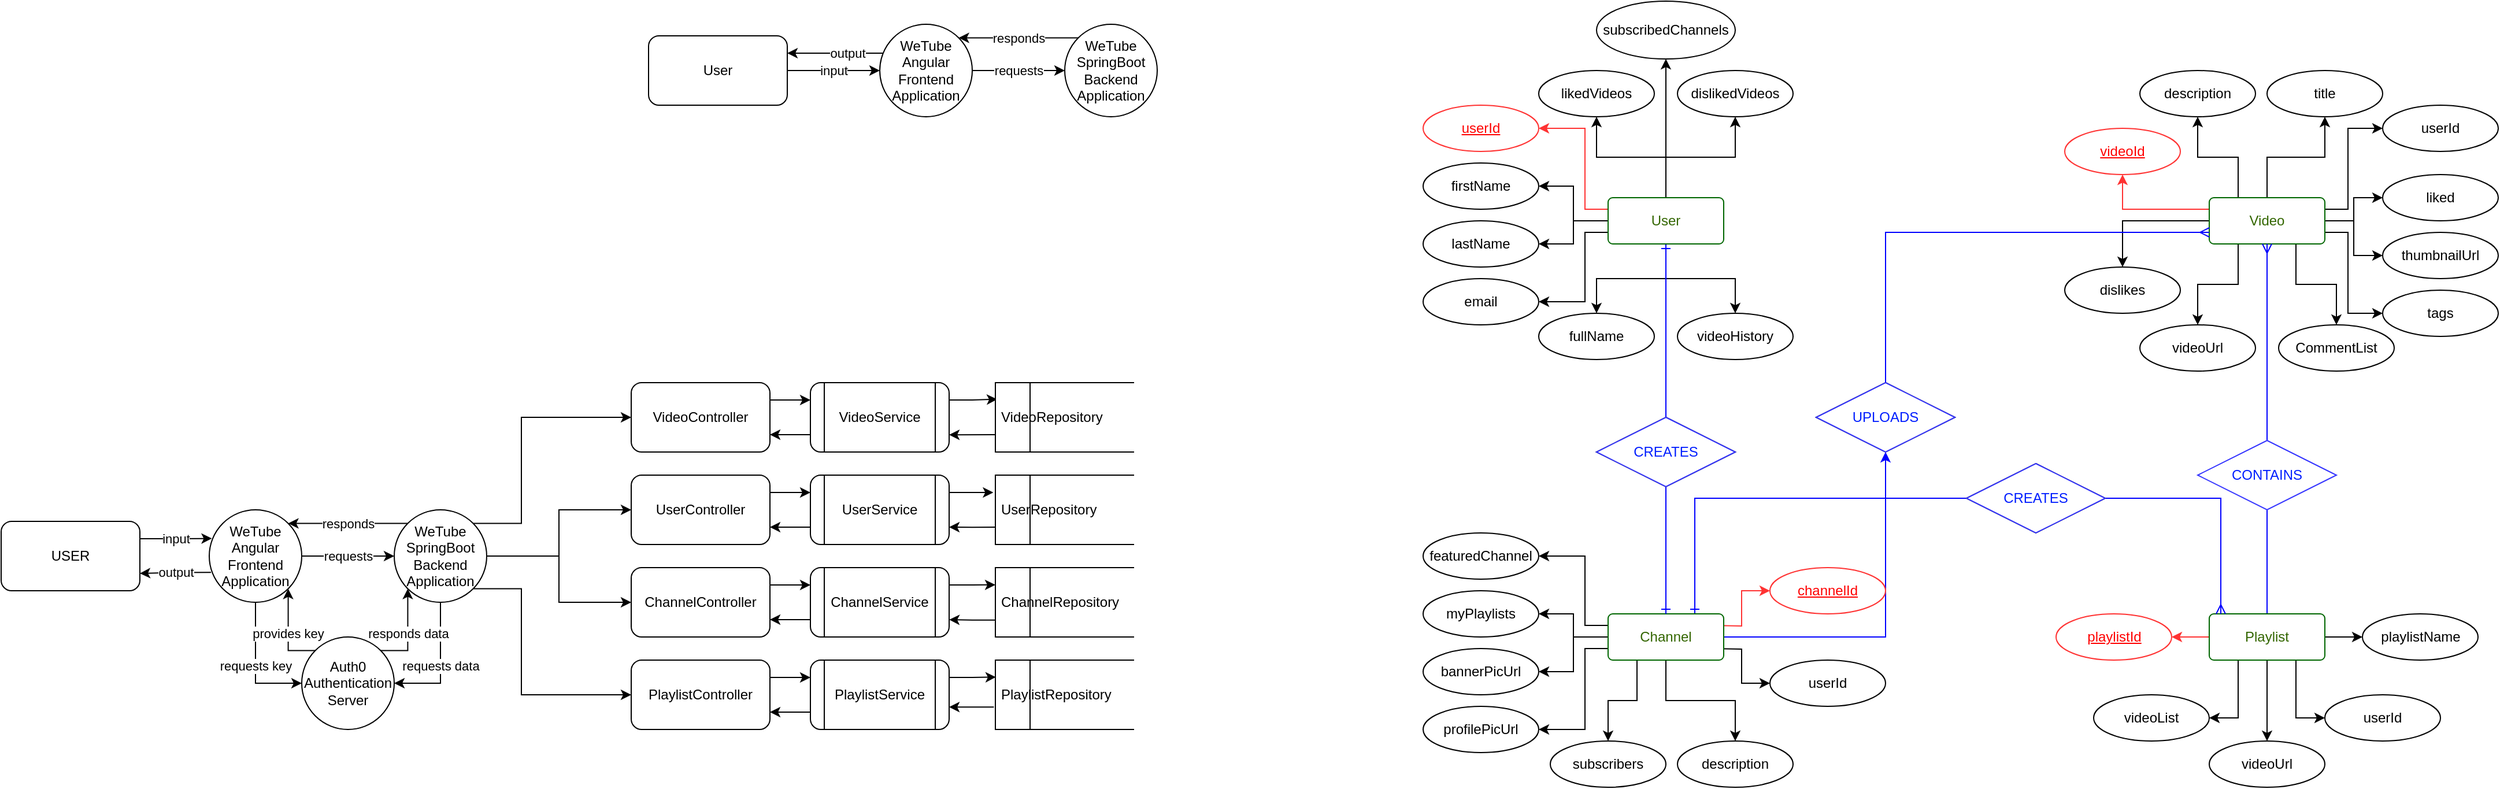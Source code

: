 <mxfile version="21.1.2" type="github">
  <diagram id="R2lEEEUBdFMjLlhIrx00" name="Page-1">
    <mxGraphModel dx="3464" dy="998" grid="1" gridSize="10" guides="1" tooltips="1" connect="1" arrows="1" fold="1" page="1" pageScale="1" pageWidth="850" pageHeight="1100" math="0" shadow="0" extFonts="Permanent Marker^https://fonts.googleapis.com/css?family=Permanent+Marker">
      <root>
        <mxCell id="0" />
        <mxCell id="1" parent="0" />
        <mxCell id="8jSIoz8-svRz9orV7-6B-16" style="edgeStyle=orthogonalEdgeStyle;rounded=0;orthogonalLoop=1;jettySize=auto;html=1;" edge="1" parent="1" source="8jSIoz8-svRz9orV7-6B-1" target="8jSIoz8-svRz9orV7-6B-9">
          <mxGeometry relative="1" as="geometry" />
        </mxCell>
        <mxCell id="8jSIoz8-svRz9orV7-6B-17" style="edgeStyle=orthogonalEdgeStyle;rounded=0;orthogonalLoop=1;jettySize=auto;html=1;" edge="1" parent="1" source="8jSIoz8-svRz9orV7-6B-1" target="8jSIoz8-svRz9orV7-6B-10">
          <mxGeometry relative="1" as="geometry" />
        </mxCell>
        <mxCell id="8jSIoz8-svRz9orV7-6B-22" style="edgeStyle=orthogonalEdgeStyle;rounded=0;orthogonalLoop=1;jettySize=auto;html=1;entryX=0.5;entryY=0;entryDx=0;entryDy=0;" edge="1" parent="1" source="8jSIoz8-svRz9orV7-6B-1" target="8jSIoz8-svRz9orV7-6B-13">
          <mxGeometry relative="1" as="geometry" />
        </mxCell>
        <mxCell id="8jSIoz8-svRz9orV7-6B-23" style="edgeStyle=orthogonalEdgeStyle;rounded=0;orthogonalLoop=1;jettySize=auto;html=1;" edge="1" parent="1" source="8jSIoz8-svRz9orV7-6B-1" target="8jSIoz8-svRz9orV7-6B-11">
          <mxGeometry relative="1" as="geometry">
            <mxPoint x="210" y="340" as="targetPoint" />
          </mxGeometry>
        </mxCell>
        <mxCell id="8jSIoz8-svRz9orV7-6B-24" style="edgeStyle=orthogonalEdgeStyle;rounded=0;orthogonalLoop=1;jettySize=auto;html=1;" edge="1" parent="1" source="8jSIoz8-svRz9orV7-6B-1" target="8jSIoz8-svRz9orV7-6B-7">
          <mxGeometry relative="1" as="geometry" />
        </mxCell>
        <mxCell id="8jSIoz8-svRz9orV7-6B-99" style="edgeStyle=orthogonalEdgeStyle;rounded=0;orthogonalLoop=1;jettySize=auto;html=1;entryX=1;entryY=0.5;entryDx=0;entryDy=0;" edge="1" parent="1" source="8jSIoz8-svRz9orV7-6B-1" target="8jSIoz8-svRz9orV7-6B-15">
          <mxGeometry relative="1" as="geometry" />
        </mxCell>
        <mxCell id="8jSIoz8-svRz9orV7-6B-100" style="edgeStyle=orthogonalEdgeStyle;rounded=0;orthogonalLoop=1;jettySize=auto;html=1;entryX=1;entryY=0.5;entryDx=0;entryDy=0;" edge="1" parent="1" source="8jSIoz8-svRz9orV7-6B-1" target="8jSIoz8-svRz9orV7-6B-14">
          <mxGeometry relative="1" as="geometry" />
        </mxCell>
        <mxCell id="8jSIoz8-svRz9orV7-6B-101" style="edgeStyle=orthogonalEdgeStyle;rounded=0;orthogonalLoop=1;jettySize=auto;html=1;entryX=1;entryY=0.5;entryDx=0;entryDy=0;strokeColor=#FF3333;exitX=0;exitY=0.25;exitDx=0;exitDy=0;" edge="1" parent="1" source="8jSIoz8-svRz9orV7-6B-1" target="8jSIoz8-svRz9orV7-6B-5">
          <mxGeometry relative="1" as="geometry">
            <Array as="points">
              <mxPoint x="10" y="250" />
              <mxPoint x="10" y="180" />
            </Array>
          </mxGeometry>
        </mxCell>
        <mxCell id="8jSIoz8-svRz9orV7-6B-102" style="edgeStyle=orthogonalEdgeStyle;rounded=0;orthogonalLoop=1;jettySize=auto;html=1;entryX=1;entryY=0.5;entryDx=0;entryDy=0;exitX=0;exitY=0.75;exitDx=0;exitDy=0;" edge="1" parent="1" source="8jSIoz8-svRz9orV7-6B-1" target="8jSIoz8-svRz9orV7-6B-12">
          <mxGeometry relative="1" as="geometry">
            <Array as="points">
              <mxPoint x="10" y="270" />
              <mxPoint x="10" y="330" />
            </Array>
          </mxGeometry>
        </mxCell>
        <mxCell id="8jSIoz8-svRz9orV7-6B-105" style="edgeStyle=orthogonalEdgeStyle;rounded=0;orthogonalLoop=1;jettySize=auto;html=1;entryX=0.5;entryY=0;entryDx=0;entryDy=0;strokeColor=#0000FF;endArrow=none;endFill=0;startArrow=ERone;startFill=0;" edge="1" parent="1" source="8jSIoz8-svRz9orV7-6B-1" target="8jSIoz8-svRz9orV7-6B-103">
          <mxGeometry relative="1" as="geometry" />
        </mxCell>
        <mxCell id="8jSIoz8-svRz9orV7-6B-1" value="User" style="rounded=1;arcSize=10;whiteSpace=wrap;html=1;align=center;strokeColor=#006600;fontColor=#336600;" vertex="1" parent="1">
          <mxGeometry x="30" y="240" width="100" height="40" as="geometry" />
        </mxCell>
        <mxCell id="8jSIoz8-svRz9orV7-6B-91" style="edgeStyle=orthogonalEdgeStyle;rounded=0;orthogonalLoop=1;jettySize=auto;html=1;entryX=1;entryY=0.5;entryDx=0;entryDy=0;exitX=0;exitY=0.25;exitDx=0;exitDy=0;" edge="1" parent="1" source="8jSIoz8-svRz9orV7-6B-2" target="8jSIoz8-svRz9orV7-6B-87">
          <mxGeometry relative="1" as="geometry">
            <Array as="points">
              <mxPoint x="10" y="610" />
              <mxPoint x="10" y="550" />
            </Array>
          </mxGeometry>
        </mxCell>
        <mxCell id="8jSIoz8-svRz9orV7-6B-92" style="edgeStyle=orthogonalEdgeStyle;rounded=0;orthogonalLoop=1;jettySize=auto;html=1;entryX=1;entryY=0.5;entryDx=0;entryDy=0;" edge="1" parent="1" source="8jSIoz8-svRz9orV7-6B-2" target="8jSIoz8-svRz9orV7-6B-90">
          <mxGeometry relative="1" as="geometry" />
        </mxCell>
        <mxCell id="8jSIoz8-svRz9orV7-6B-93" style="edgeStyle=orthogonalEdgeStyle;rounded=0;orthogonalLoop=1;jettySize=auto;html=1;entryX=1;entryY=0.5;entryDx=0;entryDy=0;" edge="1" parent="1" source="8jSIoz8-svRz9orV7-6B-2" target="8jSIoz8-svRz9orV7-6B-86">
          <mxGeometry relative="1" as="geometry" />
        </mxCell>
        <mxCell id="8jSIoz8-svRz9orV7-6B-94" style="edgeStyle=orthogonalEdgeStyle;rounded=0;orthogonalLoop=1;jettySize=auto;html=1;entryX=1;entryY=0.5;entryDx=0;entryDy=0;exitX=0;exitY=0.75;exitDx=0;exitDy=0;" edge="1" parent="1" source="8jSIoz8-svRz9orV7-6B-2" target="8jSIoz8-svRz9orV7-6B-85">
          <mxGeometry relative="1" as="geometry">
            <Array as="points">
              <mxPoint x="10" y="630" />
              <mxPoint x="10" y="700" />
            </Array>
          </mxGeometry>
        </mxCell>
        <mxCell id="8jSIoz8-svRz9orV7-6B-95" style="edgeStyle=orthogonalEdgeStyle;rounded=0;orthogonalLoop=1;jettySize=auto;html=1;entryX=0.5;entryY=0;entryDx=0;entryDy=0;" edge="1" parent="1" source="8jSIoz8-svRz9orV7-6B-2" target="8jSIoz8-svRz9orV7-6B-84">
          <mxGeometry relative="1" as="geometry" />
        </mxCell>
        <mxCell id="8jSIoz8-svRz9orV7-6B-96" style="edgeStyle=orthogonalEdgeStyle;rounded=0;orthogonalLoop=1;jettySize=auto;html=1;exitX=0.25;exitY=1;exitDx=0;exitDy=0;" edge="1" parent="1" source="8jSIoz8-svRz9orV7-6B-2" target="8jSIoz8-svRz9orV7-6B-89">
          <mxGeometry relative="1" as="geometry" />
        </mxCell>
        <mxCell id="8jSIoz8-svRz9orV7-6B-97" style="edgeStyle=orthogonalEdgeStyle;rounded=0;orthogonalLoop=1;jettySize=auto;html=1;entryX=0;entryY=0.5;entryDx=0;entryDy=0;strokeColor=#FF3333;" edge="1" parent="1" target="8jSIoz8-svRz9orV7-6B-82">
          <mxGeometry relative="1" as="geometry">
            <mxPoint x="120" y="610" as="sourcePoint" />
          </mxGeometry>
        </mxCell>
        <mxCell id="8jSIoz8-svRz9orV7-6B-98" style="edgeStyle=orthogonalEdgeStyle;rounded=0;orthogonalLoop=1;jettySize=auto;html=1;entryX=0;entryY=0.5;entryDx=0;entryDy=0;" edge="1" parent="1" target="8jSIoz8-svRz9orV7-6B-83">
          <mxGeometry relative="1" as="geometry">
            <mxPoint x="120" y="630" as="sourcePoint" />
          </mxGeometry>
        </mxCell>
        <mxCell id="8jSIoz8-svRz9orV7-6B-107" style="edgeStyle=orthogonalEdgeStyle;rounded=0;orthogonalLoop=1;jettySize=auto;html=1;entryX=0.5;entryY=1;entryDx=0;entryDy=0;strokeColor=#0000FF;" edge="1" parent="1" source="8jSIoz8-svRz9orV7-6B-2" target="8jSIoz8-svRz9orV7-6B-106">
          <mxGeometry relative="1" as="geometry" />
        </mxCell>
        <mxCell id="8jSIoz8-svRz9orV7-6B-115" style="edgeStyle=orthogonalEdgeStyle;rounded=0;orthogonalLoop=1;jettySize=auto;html=1;exitX=0.75;exitY=0;exitDx=0;exitDy=0;entryX=0;entryY=0.5;entryDx=0;entryDy=0;strokeColor=#0000FF;endArrow=none;endFill=0;startArrow=ERone;startFill=0;" edge="1" parent="1" source="8jSIoz8-svRz9orV7-6B-2" target="8jSIoz8-svRz9orV7-6B-113">
          <mxGeometry relative="1" as="geometry" />
        </mxCell>
        <mxCell id="8jSIoz8-svRz9orV7-6B-2" value="Channel" style="rounded=1;arcSize=10;whiteSpace=wrap;html=1;align=center;strokeColor=#006600;fontColor=#336600;" vertex="1" parent="1">
          <mxGeometry x="30" y="600" width="100" height="40" as="geometry" />
        </mxCell>
        <mxCell id="8jSIoz8-svRz9orV7-6B-74" style="edgeStyle=orthogonalEdgeStyle;rounded=0;orthogonalLoop=1;jettySize=auto;html=1;entryX=0.5;entryY=0;entryDx=0;entryDy=0;" edge="1" parent="1" source="8jSIoz8-svRz9orV7-6B-3" target="8jSIoz8-svRz9orV7-6B-71">
          <mxGeometry relative="1" as="geometry" />
        </mxCell>
        <mxCell id="8jSIoz8-svRz9orV7-6B-75" style="edgeStyle=orthogonalEdgeStyle;rounded=0;orthogonalLoop=1;jettySize=auto;html=1;entryX=0;entryY=0.5;entryDx=0;entryDy=0;exitX=0.75;exitY=1;exitDx=0;exitDy=0;" edge="1" parent="1" source="8jSIoz8-svRz9orV7-6B-3" target="8jSIoz8-svRz9orV7-6B-70">
          <mxGeometry relative="1" as="geometry" />
        </mxCell>
        <mxCell id="8jSIoz8-svRz9orV7-6B-76" style="edgeStyle=orthogonalEdgeStyle;rounded=0;orthogonalLoop=1;jettySize=auto;html=1;entryX=1;entryY=0.5;entryDx=0;entryDy=0;exitX=0.25;exitY=1;exitDx=0;exitDy=0;" edge="1" parent="1" source="8jSIoz8-svRz9orV7-6B-3" target="8jSIoz8-svRz9orV7-6B-72">
          <mxGeometry relative="1" as="geometry" />
        </mxCell>
        <mxCell id="8jSIoz8-svRz9orV7-6B-77" style="edgeStyle=orthogonalEdgeStyle;rounded=0;orthogonalLoop=1;jettySize=auto;html=1;entryX=0;entryY=0.5;entryDx=0;entryDy=0;" edge="1" parent="1" source="8jSIoz8-svRz9orV7-6B-3" target="8jSIoz8-svRz9orV7-6B-69">
          <mxGeometry relative="1" as="geometry" />
        </mxCell>
        <mxCell id="8jSIoz8-svRz9orV7-6B-78" style="edgeStyle=orthogonalEdgeStyle;rounded=0;orthogonalLoop=1;jettySize=auto;html=1;strokeColor=#FF3333;" edge="1" parent="1" source="8jSIoz8-svRz9orV7-6B-3" target="8jSIoz8-svRz9orV7-6B-68">
          <mxGeometry relative="1" as="geometry" />
        </mxCell>
        <mxCell id="8jSIoz8-svRz9orV7-6B-80" style="edgeStyle=orthogonalEdgeStyle;rounded=0;orthogonalLoop=1;jettySize=auto;html=1;entryX=0.5;entryY=1;entryDx=0;entryDy=0;strokeColor=#0000FF;endArrow=none;endFill=0;" edge="1" parent="1" source="8jSIoz8-svRz9orV7-6B-3" target="8jSIoz8-svRz9orV7-6B-79">
          <mxGeometry relative="1" as="geometry" />
        </mxCell>
        <mxCell id="8jSIoz8-svRz9orV7-6B-3" value="Playlist" style="rounded=1;arcSize=10;whiteSpace=wrap;html=1;align=center;strokeColor=#006600;fontColor=#336600;" vertex="1" parent="1">
          <mxGeometry x="550" y="600" width="100" height="40" as="geometry" />
        </mxCell>
        <mxCell id="8jSIoz8-svRz9orV7-6B-57" style="edgeStyle=orthogonalEdgeStyle;rounded=0;orthogonalLoop=1;jettySize=auto;html=1;" edge="1" parent="1" source="8jSIoz8-svRz9orV7-6B-4" target="8jSIoz8-svRz9orV7-6B-47">
          <mxGeometry relative="1" as="geometry" />
        </mxCell>
        <mxCell id="8jSIoz8-svRz9orV7-6B-58" style="edgeStyle=orthogonalEdgeStyle;rounded=0;orthogonalLoop=1;jettySize=auto;html=1;" edge="1" parent="1" source="8jSIoz8-svRz9orV7-6B-4" target="8jSIoz8-svRz9orV7-6B-52">
          <mxGeometry relative="1" as="geometry" />
        </mxCell>
        <mxCell id="8jSIoz8-svRz9orV7-6B-60" style="edgeStyle=orthogonalEdgeStyle;rounded=0;orthogonalLoop=1;jettySize=auto;html=1;exitX=0.75;exitY=1;exitDx=0;exitDy=0;" edge="1" parent="1" source="8jSIoz8-svRz9orV7-6B-4" target="8jSIoz8-svRz9orV7-6B-53">
          <mxGeometry relative="1" as="geometry" />
        </mxCell>
        <mxCell id="8jSIoz8-svRz9orV7-6B-61" style="edgeStyle=orthogonalEdgeStyle;rounded=0;orthogonalLoop=1;jettySize=auto;html=1;exitX=0.25;exitY=1;exitDx=0;exitDy=0;" edge="1" parent="1" source="8jSIoz8-svRz9orV7-6B-4" target="8jSIoz8-svRz9orV7-6B-50">
          <mxGeometry relative="1" as="geometry" />
        </mxCell>
        <mxCell id="8jSIoz8-svRz9orV7-6B-62" style="edgeStyle=orthogonalEdgeStyle;rounded=0;orthogonalLoop=1;jettySize=auto;html=1;" edge="1" parent="1" source="8jSIoz8-svRz9orV7-6B-4" target="8jSIoz8-svRz9orV7-6B-48">
          <mxGeometry relative="1" as="geometry" />
        </mxCell>
        <mxCell id="8jSIoz8-svRz9orV7-6B-63" style="edgeStyle=orthogonalEdgeStyle;rounded=0;orthogonalLoop=1;jettySize=auto;html=1;" edge="1" parent="1" source="8jSIoz8-svRz9orV7-6B-4" target="8jSIoz8-svRz9orV7-6B-44">
          <mxGeometry relative="1" as="geometry" />
        </mxCell>
        <mxCell id="8jSIoz8-svRz9orV7-6B-64" style="edgeStyle=orthogonalEdgeStyle;rounded=0;orthogonalLoop=1;jettySize=auto;html=1;exitX=0.25;exitY=0;exitDx=0;exitDy=0;" edge="1" parent="1" source="8jSIoz8-svRz9orV7-6B-4" target="8jSIoz8-svRz9orV7-6B-51">
          <mxGeometry relative="1" as="geometry" />
        </mxCell>
        <mxCell id="8jSIoz8-svRz9orV7-6B-65" style="edgeStyle=orthogonalEdgeStyle;rounded=0;orthogonalLoop=1;jettySize=auto;html=1;strokeColor=#FF3333;exitX=0;exitY=0.25;exitDx=0;exitDy=0;" edge="1" parent="1" source="8jSIoz8-svRz9orV7-6B-4" target="8jSIoz8-svRz9orV7-6B-45">
          <mxGeometry relative="1" as="geometry" />
        </mxCell>
        <mxCell id="8jSIoz8-svRz9orV7-6B-66" style="edgeStyle=orthogonalEdgeStyle;rounded=0;orthogonalLoop=1;jettySize=auto;html=1;entryX=0;entryY=0.5;entryDx=0;entryDy=0;exitX=1;exitY=0.25;exitDx=0;exitDy=0;" edge="1" parent="1" source="8jSIoz8-svRz9orV7-6B-4" target="8jSIoz8-svRz9orV7-6B-46">
          <mxGeometry relative="1" as="geometry">
            <Array as="points">
              <mxPoint x="670" y="250" />
              <mxPoint x="670" y="180" />
            </Array>
          </mxGeometry>
        </mxCell>
        <mxCell id="8jSIoz8-svRz9orV7-6B-67" style="edgeStyle=orthogonalEdgeStyle;rounded=0;orthogonalLoop=1;jettySize=auto;html=1;entryX=0;entryY=0.5;entryDx=0;entryDy=0;" edge="1" parent="1" target="8jSIoz8-svRz9orV7-6B-49">
          <mxGeometry relative="1" as="geometry">
            <mxPoint x="650" y="270" as="sourcePoint" />
            <Array as="points">
              <mxPoint x="670" y="270" />
              <mxPoint x="670" y="340" />
            </Array>
          </mxGeometry>
        </mxCell>
        <mxCell id="8jSIoz8-svRz9orV7-6B-4" value="Video" style="rounded=1;arcSize=10;whiteSpace=wrap;html=1;align=center;strokeColor=#006600;fontColor=#336600;" vertex="1" parent="1">
          <mxGeometry x="550" y="240" width="100" height="40" as="geometry" />
        </mxCell>
        <mxCell id="8jSIoz8-svRz9orV7-6B-5" value="userId" style="ellipse;whiteSpace=wrap;html=1;align=center;fontStyle=4;strokeColor=#FF3333;fontColor=#ff0000;" vertex="1" parent="1">
          <mxGeometry x="-130" y="160" width="100" height="40" as="geometry" />
        </mxCell>
        <mxCell id="8jSIoz8-svRz9orV7-6B-7" value="dislikedVideos" style="ellipse;whiteSpace=wrap;html=1;align=center;" vertex="1" parent="1">
          <mxGeometry x="90" y="130" width="100" height="40" as="geometry" />
        </mxCell>
        <mxCell id="8jSIoz8-svRz9orV7-6B-9" value="likedVideos" style="ellipse;whiteSpace=wrap;html=1;align=center;" vertex="1" parent="1">
          <mxGeometry x="-30" y="130" width="100" height="40" as="geometry" />
        </mxCell>
        <mxCell id="8jSIoz8-svRz9orV7-6B-10" value="videoHistory" style="ellipse;whiteSpace=wrap;html=1;align=center;" vertex="1" parent="1">
          <mxGeometry x="90" y="340" width="100" height="40" as="geometry" />
        </mxCell>
        <mxCell id="8jSIoz8-svRz9orV7-6B-11" value="subscribedChannels" style="ellipse;whiteSpace=wrap;html=1;align=center;" vertex="1" parent="1">
          <mxGeometry x="20" y="70" width="120" height="50" as="geometry" />
        </mxCell>
        <mxCell id="8jSIoz8-svRz9orV7-6B-12" value="email" style="ellipse;whiteSpace=wrap;html=1;align=center;" vertex="1" parent="1">
          <mxGeometry x="-130" y="310" width="100" height="40" as="geometry" />
        </mxCell>
        <mxCell id="8jSIoz8-svRz9orV7-6B-13" value="fullName" style="ellipse;whiteSpace=wrap;html=1;align=center;" vertex="1" parent="1">
          <mxGeometry x="-30" y="340" width="100" height="40" as="geometry" />
        </mxCell>
        <mxCell id="8jSIoz8-svRz9orV7-6B-14" value="lastName" style="ellipse;whiteSpace=wrap;html=1;align=center;" vertex="1" parent="1">
          <mxGeometry x="-130" y="260" width="100" height="40" as="geometry" />
        </mxCell>
        <mxCell id="8jSIoz8-svRz9orV7-6B-15" value="firstName" style="ellipse;whiteSpace=wrap;html=1;align=center;" vertex="1" parent="1">
          <mxGeometry x="-130" y="210" width="100" height="40" as="geometry" />
        </mxCell>
        <mxCell id="8jSIoz8-svRz9orV7-6B-44" value="title" style="ellipse;whiteSpace=wrap;html=1;align=center;" vertex="1" parent="1">
          <mxGeometry x="600" y="130" width="100" height="40" as="geometry" />
        </mxCell>
        <mxCell id="8jSIoz8-svRz9orV7-6B-45" value="videoId" style="ellipse;whiteSpace=wrap;html=1;align=center;fontStyle=4;strokeColor=#FF3333;fontColor=#ff0000;" vertex="1" parent="1">
          <mxGeometry x="425" y="180" width="100" height="40" as="geometry" />
        </mxCell>
        <mxCell id="8jSIoz8-svRz9orV7-6B-46" value="userId" style="ellipse;whiteSpace=wrap;html=1;align=center;" vertex="1" parent="1">
          <mxGeometry x="700" y="160" width="100" height="40" as="geometry" />
        </mxCell>
        <mxCell id="8jSIoz8-svRz9orV7-6B-47" value="liked" style="ellipse;whiteSpace=wrap;html=1;align=center;" vertex="1" parent="1">
          <mxGeometry x="700" y="220" width="100" height="40" as="geometry" />
        </mxCell>
        <mxCell id="8jSIoz8-svRz9orV7-6B-48" value="dislikes" style="ellipse;whiteSpace=wrap;html=1;align=center;" vertex="1" parent="1">
          <mxGeometry x="425" y="300" width="100" height="40" as="geometry" />
        </mxCell>
        <mxCell id="8jSIoz8-svRz9orV7-6B-49" value="tags" style="ellipse;whiteSpace=wrap;html=1;align=center;" vertex="1" parent="1">
          <mxGeometry x="700" y="320" width="100" height="40" as="geometry" />
        </mxCell>
        <mxCell id="8jSIoz8-svRz9orV7-6B-50" value="videoUrl" style="ellipse;whiteSpace=wrap;html=1;align=center;" vertex="1" parent="1">
          <mxGeometry x="490" y="350" width="100" height="40" as="geometry" />
        </mxCell>
        <mxCell id="8jSIoz8-svRz9orV7-6B-51" value="description" style="ellipse;whiteSpace=wrap;html=1;align=center;" vertex="1" parent="1">
          <mxGeometry x="490" y="130" width="100" height="40" as="geometry" />
        </mxCell>
        <mxCell id="8jSIoz8-svRz9orV7-6B-52" value="thumbnailUrl" style="ellipse;whiteSpace=wrap;html=1;align=center;" vertex="1" parent="1">
          <mxGeometry x="700" y="270" width="100" height="40" as="geometry" />
        </mxCell>
        <mxCell id="8jSIoz8-svRz9orV7-6B-53" value="CommentList" style="ellipse;whiteSpace=wrap;html=1;align=center;" vertex="1" parent="1">
          <mxGeometry x="610" y="350" width="100" height="40" as="geometry" />
        </mxCell>
        <mxCell id="8jSIoz8-svRz9orV7-6B-68" value="playlistId" style="ellipse;whiteSpace=wrap;html=1;align=center;fontStyle=4;strokeColor=#FF3333;fontColor=#ff0000;" vertex="1" parent="1">
          <mxGeometry x="417.5" y="600" width="100" height="40" as="geometry" />
        </mxCell>
        <mxCell id="8jSIoz8-svRz9orV7-6B-69" value="playlistName" style="ellipse;whiteSpace=wrap;html=1;align=center;" vertex="1" parent="1">
          <mxGeometry x="682.5" y="600" width="100" height="40" as="geometry" />
        </mxCell>
        <mxCell id="8jSIoz8-svRz9orV7-6B-70" value="userId" style="ellipse;whiteSpace=wrap;html=1;align=center;" vertex="1" parent="1">
          <mxGeometry x="650" y="670" width="100" height="40" as="geometry" />
        </mxCell>
        <mxCell id="8jSIoz8-svRz9orV7-6B-71" value="videoUrl" style="ellipse;whiteSpace=wrap;html=1;align=center;" vertex="1" parent="1">
          <mxGeometry x="550" y="710" width="100" height="40" as="geometry" />
        </mxCell>
        <mxCell id="8jSIoz8-svRz9orV7-6B-72" value="videoList" style="ellipse;whiteSpace=wrap;html=1;align=center;" vertex="1" parent="1">
          <mxGeometry x="450" y="670" width="100" height="40" as="geometry" />
        </mxCell>
        <mxCell id="8jSIoz8-svRz9orV7-6B-81" style="edgeStyle=orthogonalEdgeStyle;rounded=0;orthogonalLoop=1;jettySize=auto;html=1;exitX=0.5;exitY=0;exitDx=0;exitDy=0;entryX=0.5;entryY=1;entryDx=0;entryDy=0;strokeColor=#0000FF;endArrow=ERmany;endFill=0;" edge="1" parent="1" source="8jSIoz8-svRz9orV7-6B-79" target="8jSIoz8-svRz9orV7-6B-4">
          <mxGeometry relative="1" as="geometry" />
        </mxCell>
        <mxCell id="8jSIoz8-svRz9orV7-6B-79" value="CONTAINS" style="shape=rhombus;perimeter=rhombusPerimeter;whiteSpace=wrap;html=1;align=center;fontColor=#001eff;strokeColor=#3333FF;" vertex="1" parent="1">
          <mxGeometry x="540" y="450" width="120" height="60" as="geometry" />
        </mxCell>
        <mxCell id="8jSIoz8-svRz9orV7-6B-82" value="channelId" style="ellipse;whiteSpace=wrap;html=1;align=center;fontStyle=4;strokeColor=#FF3333;fontColor=#ff0000;" vertex="1" parent="1">
          <mxGeometry x="170" y="560" width="100" height="40" as="geometry" />
        </mxCell>
        <mxCell id="8jSIoz8-svRz9orV7-6B-83" value="userId" style="ellipse;whiteSpace=wrap;html=1;align=center;" vertex="1" parent="1">
          <mxGeometry x="170" y="640" width="100" height="40" as="geometry" />
        </mxCell>
        <mxCell id="8jSIoz8-svRz9orV7-6B-84" value="description" style="ellipse;whiteSpace=wrap;html=1;align=center;" vertex="1" parent="1">
          <mxGeometry x="90" y="710" width="100" height="40" as="geometry" />
        </mxCell>
        <mxCell id="8jSIoz8-svRz9orV7-6B-85" value="profilePicUrl" style="ellipse;whiteSpace=wrap;html=1;align=center;" vertex="1" parent="1">
          <mxGeometry x="-130" y="680" width="100" height="40" as="geometry" />
        </mxCell>
        <mxCell id="8jSIoz8-svRz9orV7-6B-86" value="bannerPicUrl" style="ellipse;whiteSpace=wrap;html=1;align=center;" vertex="1" parent="1">
          <mxGeometry x="-130" y="630" width="100" height="40" as="geometry" />
        </mxCell>
        <mxCell id="8jSIoz8-svRz9orV7-6B-87" value="featuredChannel" style="ellipse;whiteSpace=wrap;html=1;align=center;" vertex="1" parent="1">
          <mxGeometry x="-130" y="530" width="100" height="40" as="geometry" />
        </mxCell>
        <mxCell id="8jSIoz8-svRz9orV7-6B-89" value="subscribers" style="ellipse;whiteSpace=wrap;html=1;align=center;" vertex="1" parent="1">
          <mxGeometry x="-20" y="710" width="100" height="40" as="geometry" />
        </mxCell>
        <mxCell id="8jSIoz8-svRz9orV7-6B-90" value="myPlaylists" style="ellipse;whiteSpace=wrap;html=1;align=center;" vertex="1" parent="1">
          <mxGeometry x="-130" y="580" width="100" height="40" as="geometry" />
        </mxCell>
        <mxCell id="8jSIoz8-svRz9orV7-6B-104" style="edgeStyle=orthogonalEdgeStyle;rounded=0;orthogonalLoop=1;jettySize=auto;html=1;entryX=0.5;entryY=0;entryDx=0;entryDy=0;strokeColor=#0000FF;endArrow=ERone;endFill=0;" edge="1" parent="1" source="8jSIoz8-svRz9orV7-6B-103" target="8jSIoz8-svRz9orV7-6B-2">
          <mxGeometry relative="1" as="geometry" />
        </mxCell>
        <mxCell id="8jSIoz8-svRz9orV7-6B-103" value="CREATES" style="shape=rhombus;perimeter=rhombusPerimeter;whiteSpace=wrap;html=1;align=center;" vertex="1" parent="1">
          <mxGeometry x="20" y="430" width="120" height="60" as="geometry" />
        </mxCell>
        <mxCell id="8jSIoz8-svRz9orV7-6B-112" style="edgeStyle=orthogonalEdgeStyle;rounded=0;orthogonalLoop=1;jettySize=auto;html=1;exitX=0.5;exitY=0;exitDx=0;exitDy=0;entryX=0;entryY=0.75;entryDx=0;entryDy=0;strokeColor=#0000FF;endArrow=ERmany;endFill=0;" edge="1" parent="1" source="8jSIoz8-svRz9orV7-6B-106" target="8jSIoz8-svRz9orV7-6B-4">
          <mxGeometry relative="1" as="geometry" />
        </mxCell>
        <mxCell id="8jSIoz8-svRz9orV7-6B-106" value="UPLOADS" style="shape=rhombus;perimeter=rhombusPerimeter;whiteSpace=wrap;html=1;align=center;" vertex="1" parent="1">
          <mxGeometry x="210" y="400" width="120" height="60" as="geometry" />
        </mxCell>
        <mxCell id="8jSIoz8-svRz9orV7-6B-116" style="edgeStyle=orthogonalEdgeStyle;rounded=0;orthogonalLoop=1;jettySize=auto;html=1;exitX=1;exitY=0.5;exitDx=0;exitDy=0;strokeColor=#0000FF;endArrow=ERmany;endFill=0;" edge="1" parent="1" source="8jSIoz8-svRz9orV7-6B-113">
          <mxGeometry relative="1" as="geometry">
            <mxPoint x="560" y="600" as="targetPoint" />
            <Array as="points">
              <mxPoint x="560" y="500" />
              <mxPoint x="560" y="600" />
            </Array>
          </mxGeometry>
        </mxCell>
        <mxCell id="8jSIoz8-svRz9orV7-6B-113" value="CREATES" style="shape=rhombus;perimeter=rhombusPerimeter;whiteSpace=wrap;html=1;align=center;" vertex="1" parent="1">
          <mxGeometry x="340" y="470" width="120" height="60" as="geometry" />
        </mxCell>
        <mxCell id="8jSIoz8-svRz9orV7-6B-119" value="CREATES" style="shape=rhombus;perimeter=rhombusPerimeter;whiteSpace=wrap;html=1;align=center;fontColor=#001eff;strokeColor=#3333FF;" vertex="1" parent="1">
          <mxGeometry x="20" y="430" width="120" height="60" as="geometry" />
        </mxCell>
        <mxCell id="8jSIoz8-svRz9orV7-6B-120" value="UPLOADS" style="shape=rhombus;perimeter=rhombusPerimeter;whiteSpace=wrap;html=1;align=center;fontColor=#001eff;strokeColor=#3333FF;" vertex="1" parent="1">
          <mxGeometry x="210" y="400" width="120" height="60" as="geometry" />
        </mxCell>
        <mxCell id="8jSIoz8-svRz9orV7-6B-121" value="CREATES" style="shape=rhombus;perimeter=rhombusPerimeter;whiteSpace=wrap;html=1;align=center;fontColor=#001eff;strokeColor=#3333FF;" vertex="1" parent="1">
          <mxGeometry x="340" y="470" width="120" height="60" as="geometry" />
        </mxCell>
        <mxCell id="8jSIoz8-svRz9orV7-6B-125" value="input" style="edgeStyle=orthogonalEdgeStyle;rounded=0;orthogonalLoop=1;jettySize=auto;html=1;entryX=0;entryY=0.5;entryDx=0;entryDy=0;" edge="1" parent="1" source="8jSIoz8-svRz9orV7-6B-122" target="8jSIoz8-svRz9orV7-6B-124">
          <mxGeometry relative="1" as="geometry" />
        </mxCell>
        <mxCell id="8jSIoz8-svRz9orV7-6B-122" value="User" style="rounded=1;whiteSpace=wrap;html=1;" vertex="1" parent="1">
          <mxGeometry x="-800" y="100" width="120" height="60" as="geometry" />
        </mxCell>
        <mxCell id="8jSIoz8-svRz9orV7-6B-127" value="output" style="edgeStyle=orthogonalEdgeStyle;rounded=0;orthogonalLoop=1;jettySize=auto;html=1;exitX=0;exitY=0;exitDx=0;exitDy=0;entryX=1;entryY=0.25;entryDx=0;entryDy=0;" edge="1" parent="1" source="8jSIoz8-svRz9orV7-6B-124" target="8jSIoz8-svRz9orV7-6B-122">
          <mxGeometry relative="1" as="geometry">
            <Array as="points">
              <mxPoint x="-588" y="115" />
            </Array>
          </mxGeometry>
        </mxCell>
        <mxCell id="8jSIoz8-svRz9orV7-6B-131" value="requests" style="edgeStyle=orthogonalEdgeStyle;rounded=0;orthogonalLoop=1;jettySize=auto;html=1;exitX=1;exitY=0.5;exitDx=0;exitDy=0;entryX=0;entryY=0.5;entryDx=0;entryDy=0;" edge="1" parent="1" source="8jSIoz8-svRz9orV7-6B-124" target="8jSIoz8-svRz9orV7-6B-126">
          <mxGeometry relative="1" as="geometry">
            <mxPoint as="offset" />
          </mxGeometry>
        </mxCell>
        <mxCell id="8jSIoz8-svRz9orV7-6B-124" value="WeTube Angular Frontend Application" style="ellipse;whiteSpace=wrap;html=1;aspect=fixed;" vertex="1" parent="1">
          <mxGeometry x="-600" y="90" width="80" height="80" as="geometry" />
        </mxCell>
        <mxCell id="8jSIoz8-svRz9orV7-6B-136" value="responds" style="edgeStyle=orthogonalEdgeStyle;rounded=0;orthogonalLoop=1;jettySize=auto;html=1;exitX=0;exitY=0;exitDx=0;exitDy=0;entryX=1;entryY=0;entryDx=0;entryDy=0;" edge="1" parent="1" source="8jSIoz8-svRz9orV7-6B-126" target="8jSIoz8-svRz9orV7-6B-124">
          <mxGeometry relative="1" as="geometry" />
        </mxCell>
        <mxCell id="8jSIoz8-svRz9orV7-6B-126" value="WeTube SpringBoot Backend Application" style="ellipse;whiteSpace=wrap;html=1;aspect=fixed;" vertex="1" parent="1">
          <mxGeometry x="-440" y="90" width="80" height="80" as="geometry" />
        </mxCell>
        <mxCell id="8jSIoz8-svRz9orV7-6B-139" value="requests" style="edgeStyle=orthogonalEdgeStyle;rounded=0;orthogonalLoop=1;jettySize=auto;html=1;exitX=1;exitY=0.5;exitDx=0;exitDy=0;entryX=0;entryY=0.5;entryDx=0;entryDy=0;" edge="1" parent="1" source="8jSIoz8-svRz9orV7-6B-140" target="8jSIoz8-svRz9orV7-6B-142">
          <mxGeometry relative="1" as="geometry">
            <mxPoint as="offset" />
          </mxGeometry>
        </mxCell>
        <mxCell id="8jSIoz8-svRz9orV7-6B-144" value="requests key" style="edgeStyle=orthogonalEdgeStyle;rounded=0;orthogonalLoop=1;jettySize=auto;html=1;exitX=0.5;exitY=1;exitDx=0;exitDy=0;entryX=0;entryY=0.5;entryDx=0;entryDy=0;" edge="1" parent="1" source="8jSIoz8-svRz9orV7-6B-140" target="8jSIoz8-svRz9orV7-6B-143">
          <mxGeometry relative="1" as="geometry" />
        </mxCell>
        <mxCell id="8jSIoz8-svRz9orV7-6B-189" value="output" style="edgeStyle=orthogonalEdgeStyle;rounded=0;orthogonalLoop=1;jettySize=auto;html=1;entryX=1;entryY=0.75;entryDx=0;entryDy=0;exitX=0.019;exitY=0.677;exitDx=0;exitDy=0;exitPerimeter=0;" edge="1" parent="1" source="8jSIoz8-svRz9orV7-6B-140" target="8jSIoz8-svRz9orV7-6B-186">
          <mxGeometry relative="1" as="geometry" />
        </mxCell>
        <mxCell id="8jSIoz8-svRz9orV7-6B-140" value="WeTube Angular Frontend Application" style="ellipse;whiteSpace=wrap;html=1;aspect=fixed;" vertex="1" parent="1">
          <mxGeometry x="-1180" y="510" width="80" height="80" as="geometry" />
        </mxCell>
        <mxCell id="8jSIoz8-svRz9orV7-6B-141" value="responds" style="edgeStyle=orthogonalEdgeStyle;rounded=0;orthogonalLoop=1;jettySize=auto;html=1;exitX=0;exitY=0;exitDx=0;exitDy=0;entryX=1;entryY=0;entryDx=0;entryDy=0;" edge="1" parent="1" source="8jSIoz8-svRz9orV7-6B-142" target="8jSIoz8-svRz9orV7-6B-140">
          <mxGeometry relative="1" as="geometry" />
        </mxCell>
        <mxCell id="8jSIoz8-svRz9orV7-6B-146" value="requests data" style="edgeStyle=orthogonalEdgeStyle;rounded=0;orthogonalLoop=1;jettySize=auto;html=1;exitX=0.5;exitY=1;exitDx=0;exitDy=0;entryX=1;entryY=0.5;entryDx=0;entryDy=0;" edge="1" parent="1" source="8jSIoz8-svRz9orV7-6B-142" target="8jSIoz8-svRz9orV7-6B-143">
          <mxGeometry relative="1" as="geometry" />
        </mxCell>
        <mxCell id="8jSIoz8-svRz9orV7-6B-161" style="edgeStyle=orthogonalEdgeStyle;rounded=0;orthogonalLoop=1;jettySize=auto;html=1;exitX=1;exitY=0;exitDx=0;exitDy=0;entryX=0;entryY=0.5;entryDx=0;entryDy=0;" edge="1" parent="1" source="8jSIoz8-svRz9orV7-6B-142" target="8jSIoz8-svRz9orV7-6B-152">
          <mxGeometry relative="1" as="geometry">
            <Array as="points">
              <mxPoint x="-910" y="522" />
              <mxPoint x="-910" y="430" />
            </Array>
          </mxGeometry>
        </mxCell>
        <mxCell id="8jSIoz8-svRz9orV7-6B-162" style="edgeStyle=orthogonalEdgeStyle;rounded=0;orthogonalLoop=1;jettySize=auto;html=1;exitX=1;exitY=0.5;exitDx=0;exitDy=0;entryX=0;entryY=0.5;entryDx=0;entryDy=0;" edge="1" parent="1" source="8jSIoz8-svRz9orV7-6B-142" target="8jSIoz8-svRz9orV7-6B-153">
          <mxGeometry relative="1" as="geometry" />
        </mxCell>
        <mxCell id="8jSIoz8-svRz9orV7-6B-163" style="edgeStyle=orthogonalEdgeStyle;rounded=0;orthogonalLoop=1;jettySize=auto;html=1;entryX=0;entryY=0.5;entryDx=0;entryDy=0;" edge="1" parent="1" source="8jSIoz8-svRz9orV7-6B-142" target="8jSIoz8-svRz9orV7-6B-154">
          <mxGeometry relative="1" as="geometry" />
        </mxCell>
        <mxCell id="8jSIoz8-svRz9orV7-6B-164" style="edgeStyle=orthogonalEdgeStyle;rounded=0;orthogonalLoop=1;jettySize=auto;html=1;exitX=1;exitY=1;exitDx=0;exitDy=0;entryX=0;entryY=0.5;entryDx=0;entryDy=0;" edge="1" parent="1" source="8jSIoz8-svRz9orV7-6B-142" target="8jSIoz8-svRz9orV7-6B-155">
          <mxGeometry relative="1" as="geometry">
            <Array as="points">
              <mxPoint x="-910" y="578" />
              <mxPoint x="-910" y="670" />
            </Array>
          </mxGeometry>
        </mxCell>
        <mxCell id="8jSIoz8-svRz9orV7-6B-142" value="WeTube SpringBoot Backend Application" style="ellipse;whiteSpace=wrap;html=1;aspect=fixed;" vertex="1" parent="1">
          <mxGeometry x="-1020" y="510" width="80" height="80" as="geometry" />
        </mxCell>
        <mxCell id="8jSIoz8-svRz9orV7-6B-145" value="provides key" style="edgeStyle=orthogonalEdgeStyle;rounded=0;orthogonalLoop=1;jettySize=auto;html=1;exitX=0;exitY=0;exitDx=0;exitDy=0;entryX=1;entryY=1;entryDx=0;entryDy=0;" edge="1" parent="1" source="8jSIoz8-svRz9orV7-6B-143" target="8jSIoz8-svRz9orV7-6B-140">
          <mxGeometry relative="1" as="geometry">
            <Array as="points">
              <mxPoint x="-1112" y="632" />
            </Array>
          </mxGeometry>
        </mxCell>
        <mxCell id="8jSIoz8-svRz9orV7-6B-147" value="responds data" style="edgeStyle=orthogonalEdgeStyle;rounded=0;orthogonalLoop=1;jettySize=auto;html=1;exitX=1;exitY=0;exitDx=0;exitDy=0;entryX=0;entryY=1;entryDx=0;entryDy=0;" edge="1" parent="1" source="8jSIoz8-svRz9orV7-6B-143" target="8jSIoz8-svRz9orV7-6B-142">
          <mxGeometry relative="1" as="geometry">
            <Array as="points">
              <mxPoint x="-1008" y="632" />
            </Array>
          </mxGeometry>
        </mxCell>
        <mxCell id="8jSIoz8-svRz9orV7-6B-143" value="Auth0 Authentication Server" style="ellipse;whiteSpace=wrap;html=1;aspect=fixed;" vertex="1" parent="1">
          <mxGeometry x="-1100" y="620" width="80" height="80" as="geometry" />
        </mxCell>
        <mxCell id="8jSIoz8-svRz9orV7-6B-166" style="edgeStyle=orthogonalEdgeStyle;rounded=0;orthogonalLoop=1;jettySize=auto;html=1;exitX=0;exitY=0.75;exitDx=0;exitDy=0;entryX=1;entryY=0.75;entryDx=0;entryDy=0;" edge="1" parent="1" source="8jSIoz8-svRz9orV7-6B-148" target="8jSIoz8-svRz9orV7-6B-152">
          <mxGeometry relative="1" as="geometry" />
        </mxCell>
        <mxCell id="8jSIoz8-svRz9orV7-6B-176" style="edgeStyle=orthogonalEdgeStyle;rounded=0;orthogonalLoop=1;jettySize=auto;html=1;exitX=1;exitY=0.25;exitDx=0;exitDy=0;entryX=0.013;entryY=0.239;entryDx=0;entryDy=0;entryPerimeter=0;" edge="1" parent="1" source="8jSIoz8-svRz9orV7-6B-148" target="8jSIoz8-svRz9orV7-6B-157">
          <mxGeometry relative="1" as="geometry" />
        </mxCell>
        <mxCell id="8jSIoz8-svRz9orV7-6B-148" value="VideoService" style="rounded=1;whiteSpace=wrap;html=1;shape=process;" vertex="1" parent="1">
          <mxGeometry x="-660" y="400" width="120" height="60" as="geometry" />
        </mxCell>
        <mxCell id="8jSIoz8-svRz9orV7-6B-169" style="edgeStyle=orthogonalEdgeStyle;rounded=0;orthogonalLoop=1;jettySize=auto;html=1;exitX=0;exitY=0.75;exitDx=0;exitDy=0;entryX=1;entryY=0.75;entryDx=0;entryDy=0;" edge="1" parent="1" source="8jSIoz8-svRz9orV7-6B-149" target="8jSIoz8-svRz9orV7-6B-153">
          <mxGeometry relative="1" as="geometry" />
        </mxCell>
        <mxCell id="8jSIoz8-svRz9orV7-6B-178" style="edgeStyle=orthogonalEdgeStyle;rounded=0;orthogonalLoop=1;jettySize=auto;html=1;exitX=1;exitY=0.25;exitDx=0;exitDy=0;entryX=-0.015;entryY=0.257;entryDx=0;entryDy=0;entryPerimeter=0;" edge="1" parent="1" source="8jSIoz8-svRz9orV7-6B-149" target="8jSIoz8-svRz9orV7-6B-158">
          <mxGeometry relative="1" as="geometry" />
        </mxCell>
        <mxCell id="8jSIoz8-svRz9orV7-6B-149" value="UserService" style="rounded=1;whiteSpace=wrap;html=1;shape=process;" vertex="1" parent="1">
          <mxGeometry x="-660" y="480" width="120" height="60" as="geometry" />
        </mxCell>
        <mxCell id="8jSIoz8-svRz9orV7-6B-171" style="edgeStyle=orthogonalEdgeStyle;rounded=0;orthogonalLoop=1;jettySize=auto;html=1;exitX=0;exitY=0.75;exitDx=0;exitDy=0;entryX=1;entryY=0.75;entryDx=0;entryDy=0;" edge="1" parent="1" source="8jSIoz8-svRz9orV7-6B-150" target="8jSIoz8-svRz9orV7-6B-154">
          <mxGeometry relative="1" as="geometry" />
        </mxCell>
        <mxCell id="8jSIoz8-svRz9orV7-6B-182" style="edgeStyle=orthogonalEdgeStyle;rounded=0;orthogonalLoop=1;jettySize=auto;html=1;exitX=1;exitY=0.25;exitDx=0;exitDy=0;entryX=0;entryY=0.248;entryDx=0;entryDy=0;entryPerimeter=0;" edge="1" parent="1" source="8jSIoz8-svRz9orV7-6B-150" target="8jSIoz8-svRz9orV7-6B-159">
          <mxGeometry relative="1" as="geometry" />
        </mxCell>
        <mxCell id="8jSIoz8-svRz9orV7-6B-150" value="ChannelService" style="rounded=1;whiteSpace=wrap;html=1;shape=process;" vertex="1" parent="1">
          <mxGeometry x="-660" y="560" width="120" height="60" as="geometry" />
        </mxCell>
        <mxCell id="8jSIoz8-svRz9orV7-6B-173" style="edgeStyle=orthogonalEdgeStyle;rounded=0;orthogonalLoop=1;jettySize=auto;html=1;exitX=0;exitY=0.75;exitDx=0;exitDy=0;entryX=1;entryY=0.75;entryDx=0;entryDy=0;" edge="1" parent="1" source="8jSIoz8-svRz9orV7-6B-151" target="8jSIoz8-svRz9orV7-6B-155">
          <mxGeometry relative="1" as="geometry" />
        </mxCell>
        <mxCell id="8jSIoz8-svRz9orV7-6B-184" style="edgeStyle=orthogonalEdgeStyle;rounded=0;orthogonalLoop=1;jettySize=auto;html=1;exitX=1;exitY=0.25;exitDx=0;exitDy=0;entryX=0.004;entryY=0.245;entryDx=0;entryDy=0;entryPerimeter=0;" edge="1" parent="1" source="8jSIoz8-svRz9orV7-6B-151" target="8jSIoz8-svRz9orV7-6B-160">
          <mxGeometry relative="1" as="geometry" />
        </mxCell>
        <mxCell id="8jSIoz8-svRz9orV7-6B-151" value="PlaylistService" style="rounded=1;whiteSpace=wrap;html=1;shape=process;" vertex="1" parent="1">
          <mxGeometry x="-660" y="640" width="120" height="60" as="geometry" />
        </mxCell>
        <mxCell id="8jSIoz8-svRz9orV7-6B-167" style="edgeStyle=orthogonalEdgeStyle;rounded=0;orthogonalLoop=1;jettySize=auto;html=1;exitX=1;exitY=0.25;exitDx=0;exitDy=0;entryX=0;entryY=0.25;entryDx=0;entryDy=0;" edge="1" parent="1" source="8jSIoz8-svRz9orV7-6B-152" target="8jSIoz8-svRz9orV7-6B-148">
          <mxGeometry relative="1" as="geometry" />
        </mxCell>
        <mxCell id="8jSIoz8-svRz9orV7-6B-152" value="VideoController" style="rounded=1;whiteSpace=wrap;html=1;" vertex="1" parent="1">
          <mxGeometry x="-815" y="400" width="120" height="60" as="geometry" />
        </mxCell>
        <mxCell id="8jSIoz8-svRz9orV7-6B-168" style="edgeStyle=orthogonalEdgeStyle;rounded=0;orthogonalLoop=1;jettySize=auto;html=1;exitX=1;exitY=0.25;exitDx=0;exitDy=0;entryX=0;entryY=0.25;entryDx=0;entryDy=0;" edge="1" parent="1" source="8jSIoz8-svRz9orV7-6B-153" target="8jSIoz8-svRz9orV7-6B-149">
          <mxGeometry relative="1" as="geometry" />
        </mxCell>
        <mxCell id="8jSIoz8-svRz9orV7-6B-153" value="UserController" style="rounded=1;whiteSpace=wrap;html=1;" vertex="1" parent="1">
          <mxGeometry x="-815" y="480" width="120" height="60" as="geometry" />
        </mxCell>
        <mxCell id="8jSIoz8-svRz9orV7-6B-170" style="edgeStyle=orthogonalEdgeStyle;rounded=0;orthogonalLoop=1;jettySize=auto;html=1;exitX=1;exitY=0.25;exitDx=0;exitDy=0;entryX=0;entryY=0.25;entryDx=0;entryDy=0;" edge="1" parent="1" source="8jSIoz8-svRz9orV7-6B-154" target="8jSIoz8-svRz9orV7-6B-150">
          <mxGeometry relative="1" as="geometry" />
        </mxCell>
        <mxCell id="8jSIoz8-svRz9orV7-6B-154" value="ChannelController" style="rounded=1;whiteSpace=wrap;html=1;" vertex="1" parent="1">
          <mxGeometry x="-815" y="560" width="120" height="60" as="geometry" />
        </mxCell>
        <mxCell id="8jSIoz8-svRz9orV7-6B-172" style="edgeStyle=orthogonalEdgeStyle;rounded=0;orthogonalLoop=1;jettySize=auto;html=1;exitX=1;exitY=0.25;exitDx=0;exitDy=0;entryX=0;entryY=0.25;entryDx=0;entryDy=0;" edge="1" parent="1" source="8jSIoz8-svRz9orV7-6B-155" target="8jSIoz8-svRz9orV7-6B-151">
          <mxGeometry relative="1" as="geometry" />
        </mxCell>
        <mxCell id="8jSIoz8-svRz9orV7-6B-155" value="PlaylistController" style="rounded=1;whiteSpace=wrap;html=1;" vertex="1" parent="1">
          <mxGeometry x="-815" y="640" width="120" height="60" as="geometry" />
        </mxCell>
        <mxCell id="8jSIoz8-svRz9orV7-6B-177" style="edgeStyle=orthogonalEdgeStyle;rounded=0;orthogonalLoop=1;jettySize=auto;html=1;entryX=1;entryY=0.75;entryDx=0;entryDy=0;exitX=-0.002;exitY=0.751;exitDx=0;exitDy=0;exitPerimeter=0;" edge="1" parent="1" source="8jSIoz8-svRz9orV7-6B-157" target="8jSIoz8-svRz9orV7-6B-148">
          <mxGeometry relative="1" as="geometry" />
        </mxCell>
        <mxCell id="8jSIoz8-svRz9orV7-6B-157" value="VideoRepository" style="rounded=1;whiteSpace=wrap;html=1;shape=mxgraph.dfd.dataStoreID;align=left;dashed=0;spacingLeft=3;" vertex="1" parent="1">
          <mxGeometry x="-500" y="400" width="120" height="60" as="geometry" />
        </mxCell>
        <mxCell id="8jSIoz8-svRz9orV7-6B-179" style="edgeStyle=orthogonalEdgeStyle;rounded=0;orthogonalLoop=1;jettySize=auto;html=1;entryX=1;entryY=0.75;entryDx=0;entryDy=0;exitX=0.007;exitY=0.751;exitDx=0;exitDy=0;exitPerimeter=0;" edge="1" parent="1" source="8jSIoz8-svRz9orV7-6B-158" target="8jSIoz8-svRz9orV7-6B-149">
          <mxGeometry relative="1" as="geometry" />
        </mxCell>
        <mxCell id="8jSIoz8-svRz9orV7-6B-158" value="UserRepository" style="rounded=1;whiteSpace=wrap;html=1;shape=mxgraph.dfd.dataStoreID;align=left;dashed=0;spacingLeft=3;" vertex="1" parent="1">
          <mxGeometry x="-500" y="480" width="120" height="60" as="geometry" />
        </mxCell>
        <mxCell id="8jSIoz8-svRz9orV7-6B-183" style="edgeStyle=orthogonalEdgeStyle;rounded=0;orthogonalLoop=1;jettySize=auto;html=1;entryX=1;entryY=0.75;entryDx=0;entryDy=0;exitX=0.004;exitY=0.757;exitDx=0;exitDy=0;exitPerimeter=0;" edge="1" parent="1" source="8jSIoz8-svRz9orV7-6B-159" target="8jSIoz8-svRz9orV7-6B-150">
          <mxGeometry relative="1" as="geometry">
            <mxPoint x="-503" y="605" as="sourcePoint" />
          </mxGeometry>
        </mxCell>
        <mxCell id="8jSIoz8-svRz9orV7-6B-159" value="ChannelRepository" style="rounded=1;whiteSpace=wrap;html=1;shape=mxgraph.dfd.dataStoreID;align=left;dashed=0;spacingLeft=3;" vertex="1" parent="1">
          <mxGeometry x="-500" y="560" width="120" height="60" as="geometry" />
        </mxCell>
        <mxCell id="8jSIoz8-svRz9orV7-6B-185" style="edgeStyle=orthogonalEdgeStyle;rounded=0;orthogonalLoop=1;jettySize=auto;html=1;entryX=1;entryY=0.667;entryDx=0;entryDy=0;entryPerimeter=0;exitX=-0.011;exitY=0.677;exitDx=0;exitDy=0;exitPerimeter=0;" edge="1" parent="1" source="8jSIoz8-svRz9orV7-6B-160" target="8jSIoz8-svRz9orV7-6B-151">
          <mxGeometry relative="1" as="geometry" />
        </mxCell>
        <mxCell id="8jSIoz8-svRz9orV7-6B-160" value="PlaylistRepository" style="rounded=1;whiteSpace=wrap;html=1;shape=mxgraph.dfd.dataStoreID;align=left;dashed=0;spacingLeft=3;" vertex="1" parent="1">
          <mxGeometry x="-500" y="640" width="120" height="60" as="geometry" />
        </mxCell>
        <mxCell id="8jSIoz8-svRz9orV7-6B-187" value="input" style="edgeStyle=orthogonalEdgeStyle;rounded=0;orthogonalLoop=1;jettySize=auto;html=1;exitX=1;exitY=0.25;exitDx=0;exitDy=0;entryX=0.028;entryY=0.31;entryDx=0;entryDy=0;entryPerimeter=0;" edge="1" parent="1" source="8jSIoz8-svRz9orV7-6B-186" target="8jSIoz8-svRz9orV7-6B-140">
          <mxGeometry relative="1" as="geometry" />
        </mxCell>
        <mxCell id="8jSIoz8-svRz9orV7-6B-186" value="USER" style="rounded=1;whiteSpace=wrap;html=1;" vertex="1" parent="1">
          <mxGeometry x="-1360" y="520" width="120" height="60" as="geometry" />
        </mxCell>
      </root>
    </mxGraphModel>
  </diagram>
</mxfile>
